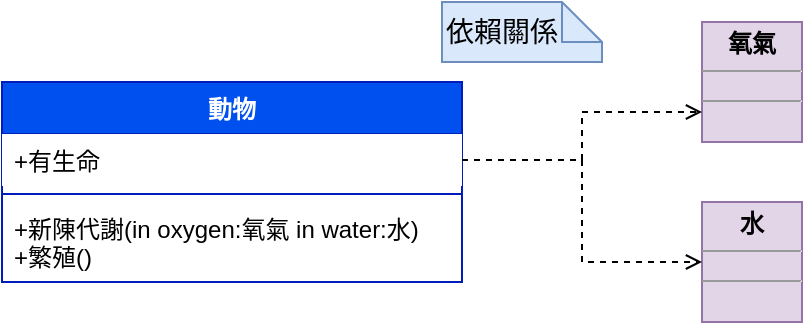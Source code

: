 <mxfile version="22.0.8" type="github">
  <diagram name="第 1 页" id="F0EoWBll9wdrl0Dd1Fvy">
    <mxGraphModel dx="989" dy="517" grid="1" gridSize="10" guides="1" tooltips="1" connect="1" arrows="1" fold="1" page="1" pageScale="1" pageWidth="827" pageHeight="1169" math="0" shadow="0">
      <root>
        <mxCell id="0" />
        <mxCell id="1" parent="0" />
        <mxCell id="F5RjkB08W1yepVwHuDqv-1" value="動物" style="swimlane;fontStyle=1;align=center;verticalAlign=top;childLayout=stackLayout;horizontal=1;startSize=26;horizontalStack=0;resizeParent=1;resizeParentMax=0;resizeLast=0;collapsible=1;marginBottom=0;whiteSpace=wrap;html=1;fillColor=#0050ef;fontColor=#ffffff;strokeColor=#001DBC;" vertex="1" parent="1">
          <mxGeometry x="200" y="200" width="230" height="100" as="geometry" />
        </mxCell>
        <mxCell id="F5RjkB08W1yepVwHuDqv-2" value="+有生命" style="text;strokeColor=none;fillColor=default;align=left;verticalAlign=top;spacingLeft=4;spacingRight=4;overflow=hidden;rotatable=0;points=[[0,0.5],[1,0.5]];portConstraint=eastwest;whiteSpace=wrap;html=1;" vertex="1" parent="F5RjkB08W1yepVwHuDqv-1">
          <mxGeometry y="26" width="230" height="26" as="geometry" />
        </mxCell>
        <mxCell id="F5RjkB08W1yepVwHuDqv-3" value="" style="line;strokeWidth=1;fillColor=none;align=left;verticalAlign=middle;spacingTop=-1;spacingLeft=3;spacingRight=3;rotatable=0;labelPosition=right;points=[];portConstraint=eastwest;strokeColor=inherit;" vertex="1" parent="F5RjkB08W1yepVwHuDqv-1">
          <mxGeometry y="52" width="230" height="8" as="geometry" />
        </mxCell>
        <mxCell id="F5RjkB08W1yepVwHuDqv-4" value="+新陳代謝(in&amp;nbsp;oxygen:氧氣 in water:水)&lt;br&gt;+繁殖()" style="text;strokeColor=none;fillColor=none;align=left;verticalAlign=top;spacingLeft=4;spacingRight=4;overflow=hidden;rotatable=0;points=[[0,0.5],[1,0.5]];portConstraint=eastwest;whiteSpace=wrap;html=1;" vertex="1" parent="F5RjkB08W1yepVwHuDqv-1">
          <mxGeometry y="60" width="230" height="40" as="geometry" />
        </mxCell>
        <mxCell id="F5RjkB08W1yepVwHuDqv-5" value="&lt;p style=&quot;margin:0px;margin-top:4px;text-align:center;&quot;&gt;&lt;b&gt;氧氣&lt;/b&gt;&lt;/p&gt;&lt;hr size=&quot;1&quot;&gt;&lt;div style=&quot;height:2px;&quot;&gt;&lt;/div&gt;&lt;hr size=&quot;1&quot;&gt;&lt;div style=&quot;height:2px;&quot;&gt;&lt;/div&gt;" style="verticalAlign=top;align=left;overflow=fill;fontSize=12;fontFamily=Helvetica;html=1;whiteSpace=wrap;fillColor=#e1d5e7;strokeColor=#9673a6;" vertex="1" parent="1">
          <mxGeometry x="550" y="170" width="50" height="60" as="geometry" />
        </mxCell>
        <mxCell id="F5RjkB08W1yepVwHuDqv-6" value="&lt;p style=&quot;margin:0px;margin-top:4px;text-align:center;&quot;&gt;&lt;b&gt;水&lt;/b&gt;&lt;/p&gt;&lt;hr size=&quot;1&quot;&gt;&lt;div style=&quot;height:2px;&quot;&gt;&lt;/div&gt;&lt;hr size=&quot;1&quot;&gt;&lt;div style=&quot;height:2px;&quot;&gt;&lt;/div&gt;" style="verticalAlign=top;align=left;overflow=fill;fontSize=12;fontFamily=Helvetica;html=1;whiteSpace=wrap;fillColor=#e1d5e7;strokeColor=#9673a6;" vertex="1" parent="1">
          <mxGeometry x="550" y="260" width="50" height="60" as="geometry" />
        </mxCell>
        <mxCell id="F5RjkB08W1yepVwHuDqv-7" style="edgeStyle=orthogonalEdgeStyle;rounded=0;orthogonalLoop=1;jettySize=auto;html=1;exitX=1;exitY=0.5;exitDx=0;exitDy=0;entryX=0;entryY=0.75;entryDx=0;entryDy=0;dashed=1;endArrow=open;endFill=0;" edge="1" parent="1" source="F5RjkB08W1yepVwHuDqv-2" target="F5RjkB08W1yepVwHuDqv-5">
          <mxGeometry relative="1" as="geometry" />
        </mxCell>
        <mxCell id="F5RjkB08W1yepVwHuDqv-8" style="edgeStyle=orthogonalEdgeStyle;rounded=0;orthogonalLoop=1;jettySize=auto;html=1;exitX=1;exitY=0.5;exitDx=0;exitDy=0;entryX=0;entryY=0.5;entryDx=0;entryDy=0;dashed=1;endArrow=open;endFill=0;" edge="1" parent="1" source="F5RjkB08W1yepVwHuDqv-2" target="F5RjkB08W1yepVwHuDqv-6">
          <mxGeometry relative="1" as="geometry" />
        </mxCell>
        <mxCell id="F5RjkB08W1yepVwHuDqv-9" value="&lt;font style=&quot;font-size: 14px;&quot;&gt;依賴關係&lt;/font&gt;" style="shape=note;size=20;whiteSpace=wrap;html=1;fillColor=#dae8fc;strokeColor=#6c8ebf;align=left;" vertex="1" parent="1">
          <mxGeometry x="420" y="160" width="80" height="30" as="geometry" />
        </mxCell>
      </root>
    </mxGraphModel>
  </diagram>
</mxfile>
